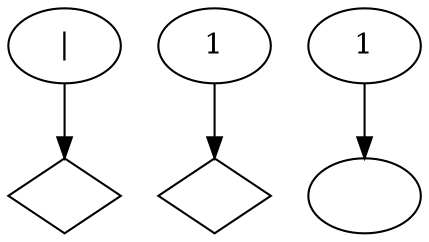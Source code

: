 digraph G {
n0 [label="",shape="diamond"];
n1 [label="|"];
n10 [label="",shape="diamond"];
n17 [label=""];
n4 [label="1"];
n5 [label="1"];
n1 -> n0
n4 -> n10
n5 -> n17
}